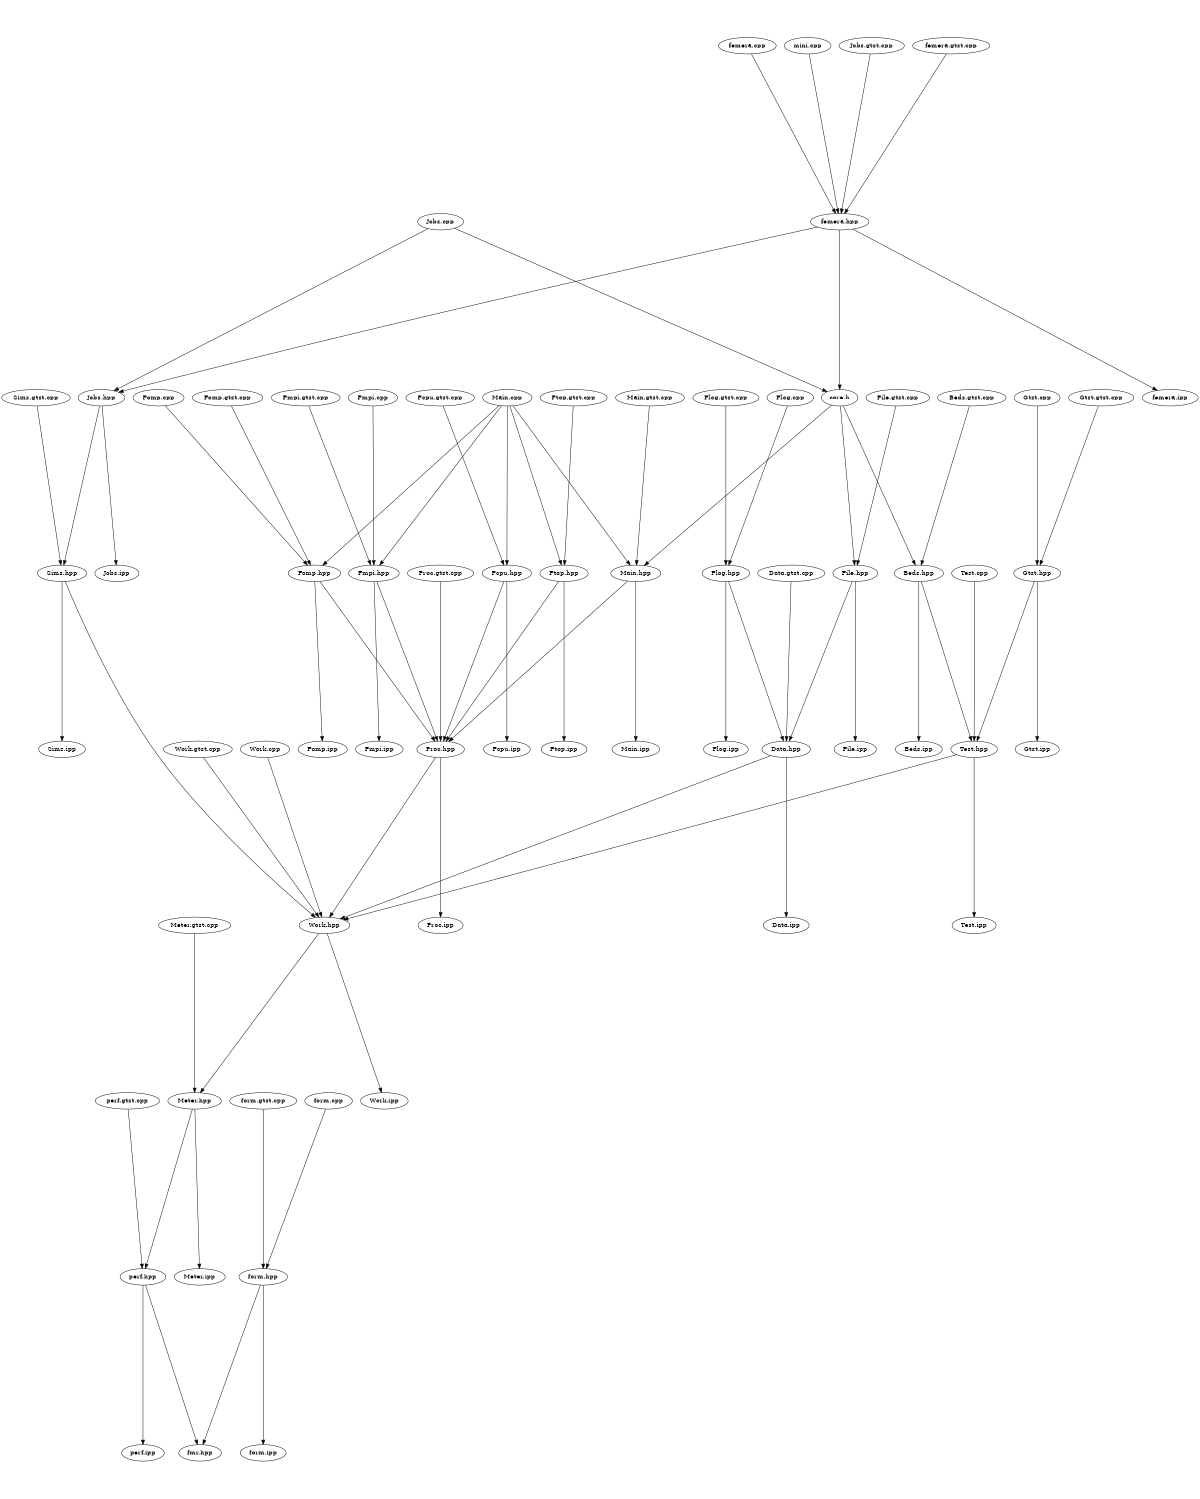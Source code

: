 digraph "source tree" {
    overlap=scale;
    size="8,10";
    ratio="fill";
    fontsize="16";
    fontname="Helvetica";
	clusterrank="local";
	"femera.hpp" -> "Jobs.hpp"
	"Meter.hpp" -> "perf.hpp"
	"Main.cpp" -> "Fomp.hpp"
	"Sims.hpp" -> "Work.hpp"
	"femera.cpp" -> "femera.hpp"
	"Fmpi.hpp" -> "Fmpi.ipp"
	"Sims.hpp" -> "Sims.ipp"
	"Jobs.hpp" -> "Jobs.ipp"
	"Fomp.cpp" -> "Fomp.hpp"
	"Flog.gtst.cpp" -> "Flog.hpp"
	"Main.cpp" -> "Main.hpp"
	"Proc.hpp" -> "Proc.ipp"
	"Main.cpp" -> "Fmpi.hpp"
	"core.h" -> "Main.hpp"
	"Main.cpp" -> "Fcpu.hpp"
	"Ftop.hpp" -> "Ftop.ipp"
	"perf.hpp" -> "fmr.hpp"
	"Beds.gtst.cpp" -> "Beds.hpp"
	"Data.hpp" -> "Data.ipp"
	"Proc.gtst.cpp" -> "Proc.hpp"
	"Work.hpp" -> "Work.ipp"
	"Main.cpp" -> "Ftop.hpp"
	"Fmpi.hpp" -> "Proc.hpp"
	"Test.hpp" -> "Work.hpp"
	"form.hpp" -> "form.ipp"
	"Gtst.cpp" -> "Gtst.hpp"
	"femera.hpp" -> "femera.ipp"
	"Main.gtst.cpp" -> "Main.hpp"
	"Fcpu.hpp" -> "Proc.hpp"
	"Work.gtst.cpp" -> "Work.hpp"
	"Fomp.hpp" -> "Proc.hpp"
	"Flog.hpp" -> "Data.hpp"
	"File.hpp" -> "File.ipp"
	"Meter.hpp" -> "Meter.ipp"
	"core.h" -> "File.hpp"
	"Fomp.hpp" -> "Fomp.ipp"
	"Gtst.hpp" -> "Gtst.ipp"
	"Sims.gtst.cpp" -> "Sims.hpp"
	"form.cpp" -> "form.hpp"
	"Fmpi.gtst.cpp" -> "Fmpi.hpp"
	"perf.hpp" -> "perf.ipp"
	"Fmpi.cpp" -> "Fmpi.hpp"
	"core.h" -> "Beds.hpp"
	"Fcpu.hpp" -> "Fcpu.ipp"
	"File.gtst.cpp" -> "File.hpp"
	"perf.gtst.cpp" -> "perf.hpp"
	"Work.cpp" -> "Work.hpp"
	"Ftop.gtst.cpp" -> "Ftop.hpp"
	"Main.hpp" -> "Main.ipp"
	"Test.cpp" -> "Test.hpp"
	"Jobs.hpp" -> "Sims.hpp"
	"Jobs.cpp" -> "Jobs.hpp"
	"Data.gtst.cpp" -> "Data.hpp"
	"Ftop.hpp" -> "Proc.hpp"
	"File.hpp" -> "Data.hpp"
	"form.gtst.cpp" -> "form.hpp"
	"Fomp.gtst.cpp" -> "Fomp.hpp"
	"mini.cpp" -> "femera.hpp"
	"Meter.gtst.cpp" -> "Meter.hpp"
	"Gtst.gtst.cpp" -> "Gtst.hpp"
	"Beds.hpp" -> "Test.hpp"
	"Proc.hpp" -> "Work.hpp"
	"form.hpp" -> "fmr.hpp"
	"Jobs.gtst.cpp" -> "femera.hpp"
	"Gtst.hpp" -> "Test.hpp"
	"Flog.cpp" -> "Flog.hpp"
	"Data.hpp" -> "Work.hpp"
	"Fcpu.gtst.cpp" -> "Fcpu.hpp"
	"Beds.hpp" -> "Beds.ipp"
	"femera.hpp" -> "core.h"
	"Jobs.cpp" -> "core.h"
	"Work.hpp" -> "Meter.hpp"
	"femera.gtst.cpp" -> "femera.hpp"
	"Main.hpp" -> "Proc.hpp"
	"Flog.hpp" -> "Flog.ipp"
	"Test.hpp" -> "Test.ipp"
}
